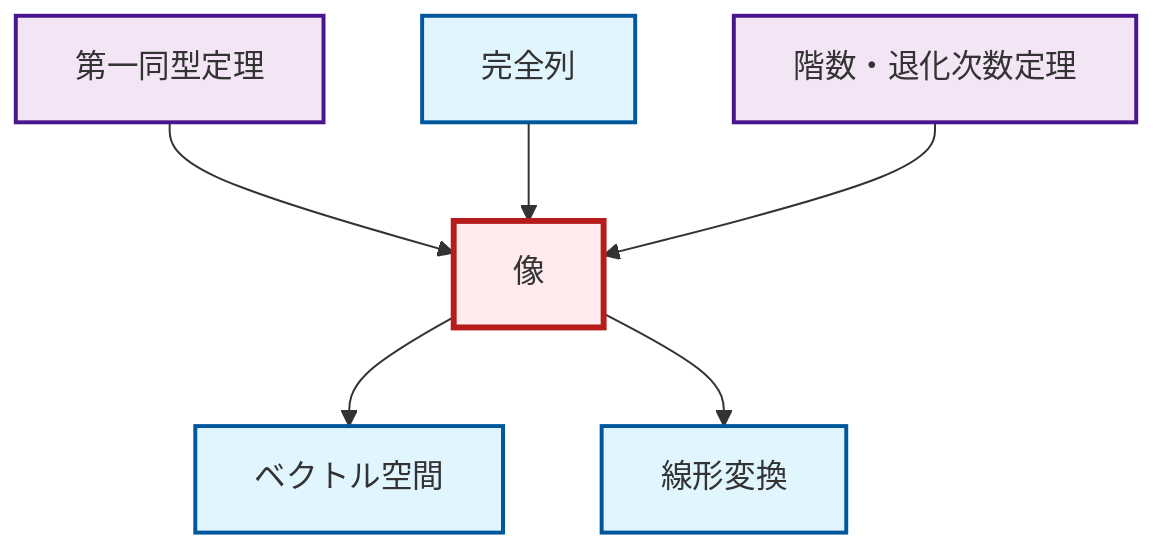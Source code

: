 graph TD
    classDef definition fill:#e1f5fe,stroke:#01579b,stroke-width:2px
    classDef theorem fill:#f3e5f5,stroke:#4a148c,stroke-width:2px
    classDef axiom fill:#fff3e0,stroke:#e65100,stroke-width:2px
    classDef example fill:#e8f5e9,stroke:#1b5e20,stroke-width:2px
    classDef current fill:#ffebee,stroke:#b71c1c,stroke-width:3px
    def-vector-space["ベクトル空間"]:::definition
    def-linear-transformation["線形変換"]:::definition
    thm-rank-nullity["階数・退化次数定理"]:::theorem
    def-exact-sequence["完全列"]:::definition
    def-image["像"]:::definition
    thm-first-isomorphism["第一同型定理"]:::theorem
    def-image --> def-vector-space
    thm-first-isomorphism --> def-image
    def-exact-sequence --> def-image
    def-image --> def-linear-transformation
    thm-rank-nullity --> def-image
    class def-image current